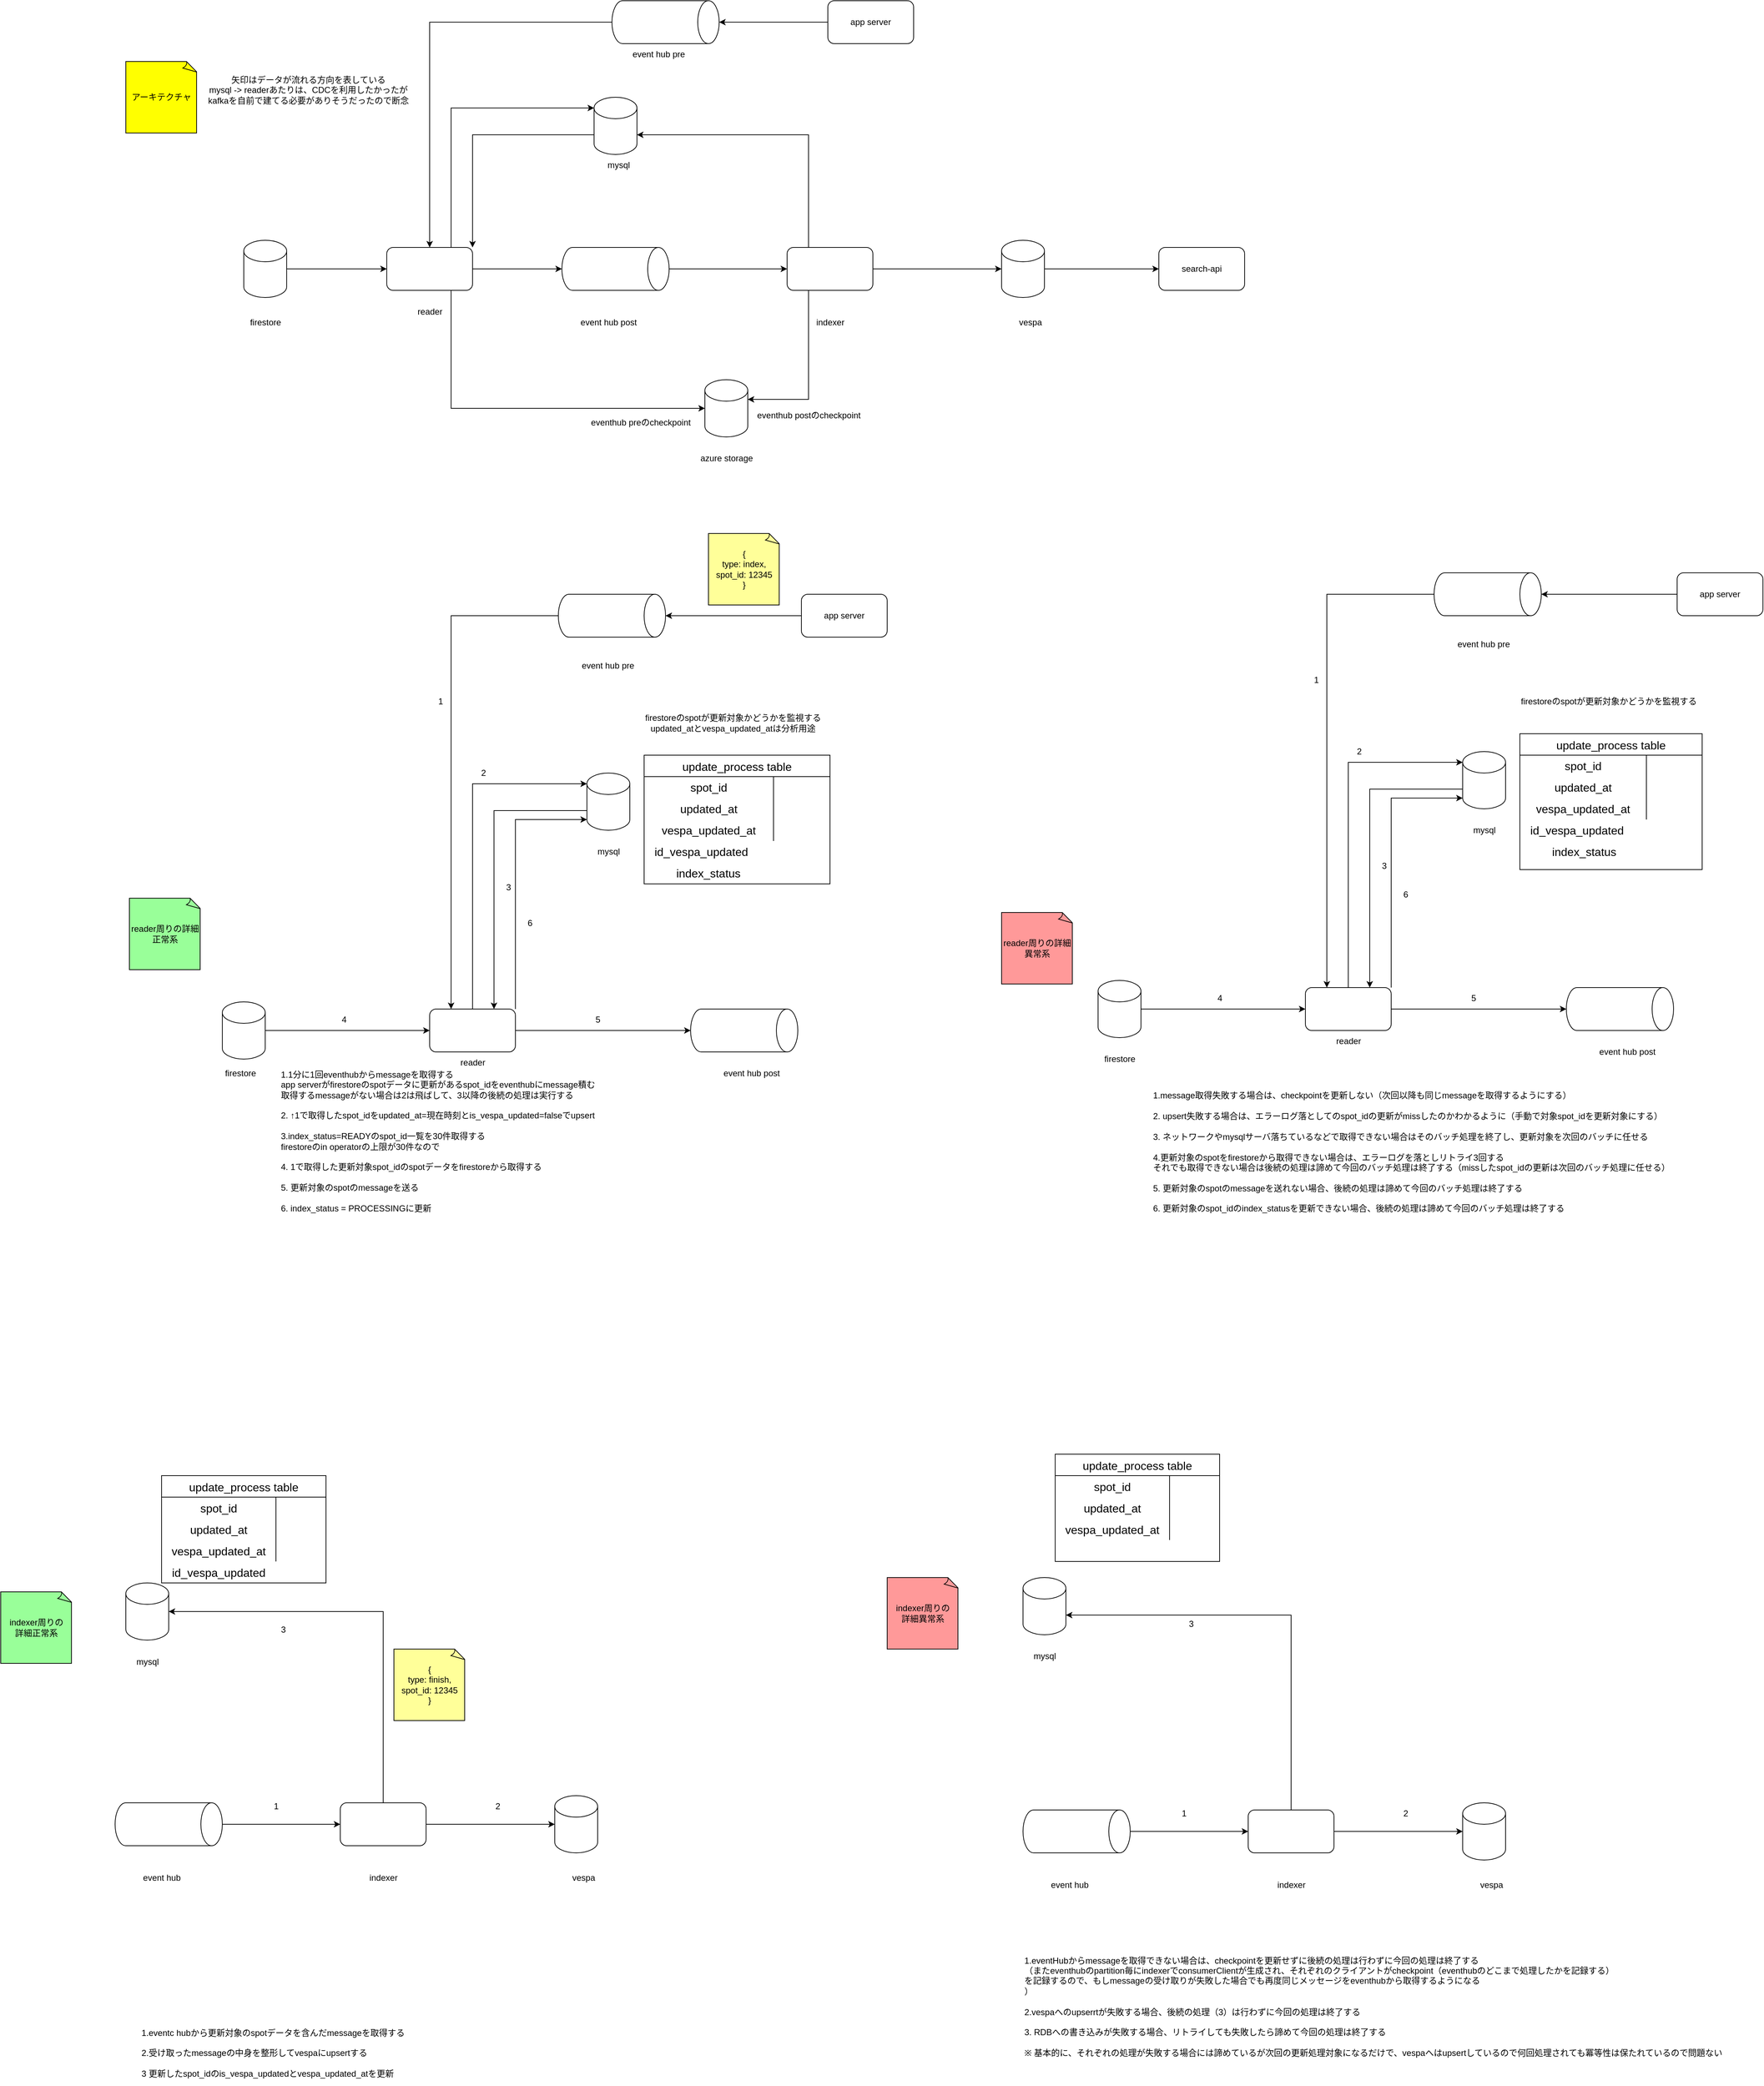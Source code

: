 <mxfile version="23.0.2" type="google">
  <diagram name="ページ1" id="OhlOm0QgTWgxPiTvbgFB">
    <mxGraphModel grid="1" page="1" gridSize="10" guides="1" tooltips="1" connect="1" arrows="1" fold="1" pageScale="1" pageWidth="827" pageHeight="1169" math="0" shadow="0">
      <root>
        <mxCell id="0" />
        <mxCell id="1" parent="0" />
        <mxCell id="Rm_hzrSPbBMLrol1VtFW-12" style="edgeStyle=orthogonalEdgeStyle;rounded=0;orthogonalLoop=1;jettySize=auto;html=1;exitX=1;exitY=0.5;exitDx=0;exitDy=0;entryX=0.5;entryY=1;entryDx=0;entryDy=0;entryPerimeter=0;" edge="1" parent="1" source="Rm_hzrSPbBMLrol1VtFW-1" target="Rm_hzrSPbBMLrol1VtFW-3">
          <mxGeometry relative="1" as="geometry" />
        </mxCell>
        <mxCell id="aGUHPi1lTCiA74rHS3Tm-36" style="edgeStyle=orthogonalEdgeStyle;rounded=0;orthogonalLoop=1;jettySize=auto;html=1;exitX=0.75;exitY=0;exitDx=0;exitDy=0;entryX=0;entryY=0;entryDx=0;entryDy=15;entryPerimeter=0;" edge="1" parent="1" source="Rm_hzrSPbBMLrol1VtFW-1" target="aGUHPi1lTCiA74rHS3Tm-1">
          <mxGeometry relative="1" as="geometry" />
        </mxCell>
        <mxCell id="aGUHPi1lTCiA74rHS3Tm-105" style="edgeStyle=orthogonalEdgeStyle;rounded=0;orthogonalLoop=1;jettySize=auto;html=1;exitX=0.75;exitY=1;exitDx=0;exitDy=0;entryX=0;entryY=0.5;entryDx=0;entryDy=0;entryPerimeter=0;" edge="1" parent="1" source="Rm_hzrSPbBMLrol1VtFW-1" target="aGUHPi1lTCiA74rHS3Tm-101">
          <mxGeometry relative="1" as="geometry" />
        </mxCell>
        <mxCell id="Rm_hzrSPbBMLrol1VtFW-1" value="" style="rounded=1;whiteSpace=wrap;html=1;" vertex="1" parent="1">
          <mxGeometry x="90" y="400" width="120" height="60" as="geometry" />
        </mxCell>
        <mxCell id="Rm_hzrSPbBMLrol1VtFW-14" style="edgeStyle=orthogonalEdgeStyle;rounded=0;orthogonalLoop=1;jettySize=auto;html=1;exitX=1;exitY=0.5;exitDx=0;exitDy=0;exitPerimeter=0;entryX=0;entryY=0.5;entryDx=0;entryDy=0;" edge="1" parent="1" source="Rm_hzrSPbBMLrol1VtFW-2" target="Rm_hzrSPbBMLrol1VtFW-1">
          <mxGeometry relative="1" as="geometry" />
        </mxCell>
        <mxCell id="Rm_hzrSPbBMLrol1VtFW-2" value="" style="shape=cylinder3;whiteSpace=wrap;html=1;boundedLbl=1;backgroundOutline=1;size=15;" vertex="1" parent="1">
          <mxGeometry x="-110" y="390" width="60" height="80" as="geometry" />
        </mxCell>
        <mxCell id="Rm_hzrSPbBMLrol1VtFW-13" style="edgeStyle=orthogonalEdgeStyle;rounded=0;orthogonalLoop=1;jettySize=auto;html=1;exitX=0.5;exitY=0;exitDx=0;exitDy=0;exitPerimeter=0;" edge="1" parent="1" source="Rm_hzrSPbBMLrol1VtFW-3" target="Rm_hzrSPbBMLrol1VtFW-7">
          <mxGeometry relative="1" as="geometry" />
        </mxCell>
        <mxCell id="Rm_hzrSPbBMLrol1VtFW-3" value="" style="shape=cylinder3;whiteSpace=wrap;html=1;boundedLbl=1;backgroundOutline=1;size=15;rotation=90;" vertex="1" parent="1">
          <mxGeometry x="380" y="355" width="60" height="150" as="geometry" />
        </mxCell>
        <mxCell id="Rm_hzrSPbBMLrol1VtFW-4" value="event hub post" style="text;html=1;align=center;verticalAlign=middle;resizable=0;points=[];autosize=1;strokeColor=none;fillColor=none;" vertex="1" parent="1">
          <mxGeometry x="350" y="490" width="100" height="30" as="geometry" />
        </mxCell>
        <mxCell id="Rm_hzrSPbBMLrol1VtFW-5" value="reader" style="text;html=1;align=center;verticalAlign=middle;resizable=0;points=[];autosize=1;strokeColor=none;fillColor=none;" vertex="1" parent="1">
          <mxGeometry x="120" y="475" width="60" height="30" as="geometry" />
        </mxCell>
        <mxCell id="Rm_hzrSPbBMLrol1VtFW-6" value="firestore" style="text;html=1;align=center;verticalAlign=middle;resizable=0;points=[];autosize=1;strokeColor=none;fillColor=none;" vertex="1" parent="1">
          <mxGeometry x="-115" y="490" width="70" height="30" as="geometry" />
        </mxCell>
        <mxCell id="Rm_hzrSPbBMLrol1VtFW-15" style="edgeStyle=orthogonalEdgeStyle;rounded=0;orthogonalLoop=1;jettySize=auto;html=1;exitX=1;exitY=0.5;exitDx=0;exitDy=0;entryX=0;entryY=0.5;entryDx=0;entryDy=0;entryPerimeter=0;" edge="1" parent="1" source="Rm_hzrSPbBMLrol1VtFW-7" target="Rm_hzrSPbBMLrol1VtFW-9">
          <mxGeometry relative="1" as="geometry" />
        </mxCell>
        <mxCell id="aGUHPi1lTCiA74rHS3Tm-35" style="edgeStyle=orthogonalEdgeStyle;rounded=0;orthogonalLoop=1;jettySize=auto;html=1;exitX=0.25;exitY=0;exitDx=0;exitDy=0;entryX=1;entryY=0;entryDx=0;entryDy=52.5;entryPerimeter=0;" edge="1" parent="1" source="Rm_hzrSPbBMLrol1VtFW-7" target="aGUHPi1lTCiA74rHS3Tm-1">
          <mxGeometry relative="1" as="geometry" />
        </mxCell>
        <mxCell id="aGUHPi1lTCiA74rHS3Tm-103" style="edgeStyle=orthogonalEdgeStyle;rounded=0;orthogonalLoop=1;jettySize=auto;html=1;exitX=0.25;exitY=1;exitDx=0;exitDy=0;entryX=1;entryY=0;entryDx=0;entryDy=27.5;entryPerimeter=0;" edge="1" parent="1" source="Rm_hzrSPbBMLrol1VtFW-7" target="aGUHPi1lTCiA74rHS3Tm-101">
          <mxGeometry relative="1" as="geometry" />
        </mxCell>
        <mxCell id="Rm_hzrSPbBMLrol1VtFW-7" value="" style="rounded=1;whiteSpace=wrap;html=1;" vertex="1" parent="1">
          <mxGeometry x="650" y="400" width="120" height="60" as="geometry" />
        </mxCell>
        <mxCell id="Rm_hzrSPbBMLrol1VtFW-8" value="indexer" style="text;html=1;align=center;verticalAlign=middle;resizable=0;points=[];autosize=1;strokeColor=none;fillColor=none;" vertex="1" parent="1">
          <mxGeometry x="680" y="490" width="60" height="30" as="geometry" />
        </mxCell>
        <mxCell id="aGUHPi1lTCiA74rHS3Tm-12" style="edgeStyle=orthogonalEdgeStyle;rounded=0;orthogonalLoop=1;jettySize=auto;html=1;exitX=1;exitY=0.5;exitDx=0;exitDy=0;exitPerimeter=0;entryX=0;entryY=0.5;entryDx=0;entryDy=0;" edge="1" parent="1" source="Rm_hzrSPbBMLrol1VtFW-9" target="Rm_hzrSPbBMLrol1VtFW-113">
          <mxGeometry relative="1" as="geometry" />
        </mxCell>
        <mxCell id="Rm_hzrSPbBMLrol1VtFW-9" value="" style="shape=cylinder3;whiteSpace=wrap;html=1;boundedLbl=1;backgroundOutline=1;size=15;" vertex="1" parent="1">
          <mxGeometry x="950" y="390" width="60" height="80" as="geometry" />
        </mxCell>
        <mxCell id="Rm_hzrSPbBMLrol1VtFW-10" value="vespa" style="text;html=1;align=center;verticalAlign=middle;resizable=0;points=[];autosize=1;strokeColor=none;fillColor=none;" vertex="1" parent="1">
          <mxGeometry x="960" y="490" width="60" height="30" as="geometry" />
        </mxCell>
        <mxCell id="Rm_hzrSPbBMLrol1VtFW-16" value="&lt;font style=&quot;font-size: 10px;&quot;&gt;&lt;br&gt;&lt;/font&gt;" style="text;html=1;align=center;verticalAlign=middle;resizable=0;points=[];autosize=1;strokeColor=none;fillColor=none;" vertex="1" parent="1">
          <mxGeometry x="45" y="1325" width="20" height="30" as="geometry" />
        </mxCell>
        <mxCell id="Rm_hzrSPbBMLrol1VtFW-26" style="edgeStyle=orthogonalEdgeStyle;rounded=0;orthogonalLoop=1;jettySize=auto;html=1;exitX=1;exitY=0.5;exitDx=0;exitDy=0;entryX=0.5;entryY=1;entryDx=0;entryDy=0;entryPerimeter=0;" edge="1" parent="1" source="Rm_hzrSPbBMLrol1VtFW-28" target="Rm_hzrSPbBMLrol1VtFW-31">
          <mxGeometry relative="1" as="geometry" />
        </mxCell>
        <mxCell id="aGUHPi1lTCiA74rHS3Tm-43" style="edgeStyle=orthogonalEdgeStyle;rounded=0;orthogonalLoop=1;jettySize=auto;html=1;exitX=0.5;exitY=0;exitDx=0;exitDy=0;entryX=0;entryY=0;entryDx=0;entryDy=15;entryPerimeter=0;" edge="1" parent="1" source="Rm_hzrSPbBMLrol1VtFW-28" target="Rm_hzrSPbBMLrol1VtFW-159">
          <mxGeometry relative="1" as="geometry" />
        </mxCell>
        <mxCell id="Rm_hzrSPbBMLrol1VtFW-28" value="" style="rounded=1;whiteSpace=wrap;html=1;" vertex="1" parent="1">
          <mxGeometry x="150" y="1465" width="120" height="60" as="geometry" />
        </mxCell>
        <mxCell id="Rm_hzrSPbBMLrol1VtFW-29" style="edgeStyle=orthogonalEdgeStyle;rounded=0;orthogonalLoop=1;jettySize=auto;html=1;exitX=1;exitY=0.5;exitDx=0;exitDy=0;exitPerimeter=0;entryX=0;entryY=0.5;entryDx=0;entryDy=0;" edge="1" parent="1" source="Rm_hzrSPbBMLrol1VtFW-30" target="Rm_hzrSPbBMLrol1VtFW-28">
          <mxGeometry relative="1" as="geometry" />
        </mxCell>
        <mxCell id="Rm_hzrSPbBMLrol1VtFW-30" value="" style="shape=cylinder3;whiteSpace=wrap;html=1;boundedLbl=1;backgroundOutline=1;size=15;" vertex="1" parent="1">
          <mxGeometry x="-140" y="1455" width="60" height="80" as="geometry" />
        </mxCell>
        <mxCell id="Rm_hzrSPbBMLrol1VtFW-31" value="" style="shape=cylinder3;whiteSpace=wrap;html=1;boundedLbl=1;backgroundOutline=1;size=15;rotation=90;" vertex="1" parent="1">
          <mxGeometry x="560" y="1420" width="60" height="150" as="geometry" />
        </mxCell>
        <mxCell id="Rm_hzrSPbBMLrol1VtFW-32" value="event hub post" style="text;html=1;align=center;verticalAlign=middle;resizable=0;points=[];autosize=1;strokeColor=none;fillColor=none;" vertex="1" parent="1">
          <mxGeometry x="550" y="1540" width="100" height="30" as="geometry" />
        </mxCell>
        <mxCell id="Rm_hzrSPbBMLrol1VtFW-33" value="reader" style="text;html=1;align=center;verticalAlign=middle;resizable=0;points=[];autosize=1;strokeColor=none;fillColor=none;" vertex="1" parent="1">
          <mxGeometry x="180" y="1525" width="60" height="30" as="geometry" />
        </mxCell>
        <mxCell id="Rm_hzrSPbBMLrol1VtFW-34" value="firestore" style="text;html=1;align=center;verticalAlign=middle;resizable=0;points=[];autosize=1;strokeColor=none;fillColor=none;" vertex="1" parent="1">
          <mxGeometry x="-150" y="1540" width="70" height="30" as="geometry" />
        </mxCell>
        <mxCell id="Rm_hzrSPbBMLrol1VtFW-42" value="reader周りの詳細正常系" style="whiteSpace=wrap;html=1;shape=mxgraph.basic.document;fillColor=#99FF99;" vertex="1" parent="1">
          <mxGeometry x="-270" y="1310" width="100" height="100" as="geometry" />
        </mxCell>
        <mxCell id="Rm_hzrSPbBMLrol1VtFW-48" value="5" style="text;html=1;align=center;verticalAlign=middle;resizable=0;points=[];autosize=1;strokeColor=none;fillColor=none;" vertex="1" parent="1">
          <mxGeometry x="370" y="1465" width="30" height="30" as="geometry" />
        </mxCell>
        <mxCell id="Rm_hzrSPbBMLrol1VtFW-51" value="1.1分に1回eventhubからmessageを取得する&lt;br&gt;app serverがfirestoreのspotデータに更新があるspot_idをeventhubにmessage積む&lt;br&gt;取得するmessageがない場合は2は飛ばして、3以降の後続の処理は実行する&lt;br&gt;&lt;br&gt;2. ↑1で取得したspot_idをupdated_at=現在時刻とis_vespa_updated=falseでupsert&lt;br&gt;&lt;br&gt;3.index_status=READYのspot_id一覧を30件取得する&lt;br&gt;firestoreのin operatorの上限が30件なので&lt;br&gt;&lt;br&gt;4. 1で取得した更新対象spot_idのspotデータをfirestoreから取得する&lt;br&gt;&lt;br&gt;5. 更新対象のspotのmessageを送る&lt;br&gt;&lt;br&gt;6. index_status = PROCESSINGに更新" style="text;html=1;align=left;verticalAlign=middle;resizable=0;points=[];autosize=1;strokeColor=none;fillColor=none;" vertex="1" parent="1">
          <mxGeometry x="-60" y="1540" width="470" height="220" as="geometry" />
        </mxCell>
        <mxCell id="Rm_hzrSPbBMLrol1VtFW-52" value="4" style="text;html=1;align=center;verticalAlign=middle;resizable=0;points=[];autosize=1;strokeColor=none;fillColor=none;" vertex="1" parent="1">
          <mxGeometry x="15" y="1465" width="30" height="30" as="geometry" />
        </mxCell>
        <mxCell id="Rm_hzrSPbBMLrol1VtFW-64" value="firestore" style="text;html=1;align=center;verticalAlign=middle;resizable=0;points=[];autosize=1;strokeColor=none;fillColor=none;" vertex="1" parent="1">
          <mxGeometry x="1080" y="1520" width="70" height="30" as="geometry" />
        </mxCell>
        <mxCell id="Rm_hzrSPbBMLrol1VtFW-65" value="reader周りの詳細異常系" style="whiteSpace=wrap;html=1;shape=mxgraph.basic.document;fillColor=#FF9999;" vertex="1" parent="1">
          <mxGeometry x="950" y="1330" width="100" height="100" as="geometry" />
        </mxCell>
        <mxCell id="Rm_hzrSPbBMLrol1VtFW-70" value="1.message取得失敗する場合は、checkpointを更新しない（次回以降も同じmessageを取得するようにする）&lt;br&gt;&lt;br&gt;2. upsert失敗する場合は、エラーログ落としてのspot_idの更新がmissしたのかわかるように（手動で対象spot_idを更新対象にする）&lt;br&gt;&lt;br&gt;3.&amp;nbsp;ネットワークやmysqlサーバ落ちているなどで取得できない場合はそのバッチ処理を終了し、更新対象を次回のバッチに任せる&lt;br&gt;&lt;br&gt;4.更新対象のspotをfirestoreから取得できない場合は、エラーログを落としリトライ3回する&lt;br&gt;それでも取得できない場合は後続の処理は諦めて今回のバッチ処理は終了する（missしたspot_idの更新は次回のバッチ処理に任せる）&lt;br&gt;&lt;br&gt;5. 更新対象のspotのmessageを送れない場合、後続の処理は諦めて今回のバッチ処理は終了する&lt;br&gt;&lt;br&gt;6. 更新対象のspot_idのindex_statusを更新できない場合、後続の処理は諦めて今回のバッチ処理は終了する" style="text;html=1;align=left;verticalAlign=middle;resizable=0;points=[];autosize=1;strokeColor=none;fillColor=none;" vertex="1" parent="1">
          <mxGeometry x="1160" y="1570" width="750" height="190" as="geometry" />
        </mxCell>
        <mxCell id="Rm_hzrSPbBMLrol1VtFW-74" style="edgeStyle=orthogonalEdgeStyle;rounded=0;orthogonalLoop=1;jettySize=auto;html=1;exitX=0.5;exitY=0;exitDx=0;exitDy=0;exitPerimeter=0;" edge="1" parent="1" source="Rm_hzrSPbBMLrol1VtFW-75" target="Rm_hzrSPbBMLrol1VtFW-78">
          <mxGeometry relative="1" as="geometry" />
        </mxCell>
        <mxCell id="Rm_hzrSPbBMLrol1VtFW-75" value="" style="shape=cylinder3;whiteSpace=wrap;html=1;boundedLbl=1;backgroundOutline=1;size=15;rotation=90;" vertex="1" parent="1">
          <mxGeometry x="-245" y="2530" width="60" height="150" as="geometry" />
        </mxCell>
        <mxCell id="Rm_hzrSPbBMLrol1VtFW-76" value="event hub" style="text;html=1;align=center;verticalAlign=middle;resizable=0;points=[];autosize=1;strokeColor=none;fillColor=none;" vertex="1" parent="1">
          <mxGeometry x="-265" y="2665" width="80" height="30" as="geometry" />
        </mxCell>
        <mxCell id="Rm_hzrSPbBMLrol1VtFW-77" style="edgeStyle=orthogonalEdgeStyle;rounded=0;orthogonalLoop=1;jettySize=auto;html=1;exitX=1;exitY=0.5;exitDx=0;exitDy=0;entryX=0;entryY=0.5;entryDx=0;entryDy=0;entryPerimeter=0;" edge="1" parent="1" source="Rm_hzrSPbBMLrol1VtFW-78" target="Rm_hzrSPbBMLrol1VtFW-80">
          <mxGeometry relative="1" as="geometry" />
        </mxCell>
        <mxCell id="aGUHPi1lTCiA74rHS3Tm-20" style="edgeStyle=orthogonalEdgeStyle;rounded=0;orthogonalLoop=1;jettySize=auto;html=1;exitX=0.5;exitY=0;exitDx=0;exitDy=0;entryX=1;entryY=0.5;entryDx=0;entryDy=0;entryPerimeter=0;" edge="1" parent="1" source="Rm_hzrSPbBMLrol1VtFW-78" target="j_fgYf8nqUNR2kOleX1y-1">
          <mxGeometry relative="1" as="geometry">
            <mxPoint x="-165" y="2295" as="targetPoint" />
          </mxGeometry>
        </mxCell>
        <mxCell id="Rm_hzrSPbBMLrol1VtFW-78" value="" style="rounded=1;whiteSpace=wrap;html=1;" vertex="1" parent="1">
          <mxGeometry x="25" y="2575" width="120" height="60" as="geometry" />
        </mxCell>
        <mxCell id="Rm_hzrSPbBMLrol1VtFW-79" value="indexer" style="text;html=1;align=center;verticalAlign=middle;resizable=0;points=[];autosize=1;strokeColor=none;fillColor=none;" vertex="1" parent="1">
          <mxGeometry x="55" y="2665" width="60" height="30" as="geometry" />
        </mxCell>
        <mxCell id="Rm_hzrSPbBMLrol1VtFW-80" value="" style="shape=cylinder3;whiteSpace=wrap;html=1;boundedLbl=1;backgroundOutline=1;size=15;" vertex="1" parent="1">
          <mxGeometry x="325" y="2565" width="60" height="80" as="geometry" />
        </mxCell>
        <mxCell id="Rm_hzrSPbBMLrol1VtFW-81" value="vespa" style="text;html=1;align=center;verticalAlign=middle;resizable=0;points=[];autosize=1;strokeColor=none;fillColor=none;" vertex="1" parent="1">
          <mxGeometry x="335" y="2665" width="60" height="30" as="geometry" />
        </mxCell>
        <mxCell id="Rm_hzrSPbBMLrol1VtFW-82" value="indexer周りの&lt;br&gt;詳細正常系" style="whiteSpace=wrap;html=1;shape=mxgraph.basic.document;fillColor=#99FF99;" vertex="1" parent="1">
          <mxGeometry x="-450" y="2280" width="100" height="100" as="geometry" />
        </mxCell>
        <mxCell id="Rm_hzrSPbBMLrol1VtFW-83" value="1" style="text;html=1;align=center;verticalAlign=middle;resizable=0;points=[];autosize=1;strokeColor=none;fillColor=none;" vertex="1" parent="1">
          <mxGeometry x="-80" y="2565" width="30" height="30" as="geometry" />
        </mxCell>
        <mxCell id="Rm_hzrSPbBMLrol1VtFW-84" value="1.eventc hubから更新対象のspotデータを含んだmessageを取得する&lt;br&gt;&lt;br&gt;2.受け取ったmessageの中身を整形してvespaにupsertする&lt;br&gt;&lt;br&gt;3 更新したspot_idのis_vespa_updatedとvespa_updated_atを更新&lt;br&gt;" style="text;html=1;align=left;verticalAlign=middle;resizable=0;points=[];autosize=1;strokeColor=none;fillColor=none;" vertex="1" parent="1">
          <mxGeometry x="-255" y="2880" width="390" height="90" as="geometry" />
        </mxCell>
        <mxCell id="Rm_hzrSPbBMLrol1VtFW-85" value="2" style="text;html=1;align=center;verticalAlign=middle;resizable=0;points=[];autosize=1;strokeColor=none;fillColor=none;" vertex="1" parent="1">
          <mxGeometry x="230" y="2565" width="30" height="30" as="geometry" />
        </mxCell>
        <mxCell id="Rm_hzrSPbBMLrol1VtFW-94" value="indexer周りの&lt;br&gt;詳細異常系" style="whiteSpace=wrap;html=1;shape=mxgraph.basic.document;fillColor=#FF9999;" vertex="1" parent="1">
          <mxGeometry x="790" y="2260" width="100" height="100" as="geometry" />
        </mxCell>
        <mxCell id="Rm_hzrSPbBMLrol1VtFW-96" value="1.eventHubからmessageを取得できない場合は、checkpointを更新せずに後続の処理は行わずに今回の処理は終了する&lt;br&gt;（またeventhubのpartition毎にindexerでconsumerClientが生成され、それぞれのクライアントがcheckpoint（eventhubのどこまで処理したかを記録する）&lt;br style=&quot;border-color: var(--border-color);&quot;&gt;を記録するので、もしmessageの受け取りが失敗した場合でも再度同じメッセージをeventhubから取得するようになる&lt;br&gt;）&lt;br&gt;&lt;br&gt;2.vespaへのupserrtが失敗する場合、後続の処理（3）は行わずに今回の処理は終了する&lt;br&gt;&lt;br&gt;3. RDBへの書き込みが失敗する場合、リトライしても失敗したら諦めて今回の処理は終了する&lt;br&gt;&lt;br&gt;※ 基本的に、それぞれの処理が失敗する場合には諦めているが次回の更新処理対象になるだけで、vespaへはupsertしているので何回処理されても冪等性は保たれているので問題ない" style="text;html=1;align=left;verticalAlign=middle;resizable=0;points=[];autosize=1;strokeColor=none;fillColor=none;" vertex="1" parent="1">
          <mxGeometry x="980" y="2780" width="1000" height="160" as="geometry" />
        </mxCell>
        <mxCell id="Rm_hzrSPbBMLrol1VtFW-112" value="アーキテクチャ" style="whiteSpace=wrap;html=1;shape=mxgraph.basic.document;fillColor=#FFFF00;" vertex="1" parent="1">
          <mxGeometry x="-275" y="140" width="100" height="100" as="geometry" />
        </mxCell>
        <mxCell id="Rm_hzrSPbBMLrol1VtFW-113" value="search-api" style="rounded=1;whiteSpace=wrap;html=1;" vertex="1" parent="1">
          <mxGeometry x="1170" y="400" width="120" height="60" as="geometry" />
        </mxCell>
        <mxCell id="aGUHPi1lTCiA74rHS3Tm-29" style="edgeStyle=orthogonalEdgeStyle;rounded=0;orthogonalLoop=1;jettySize=auto;html=1;exitX=0;exitY=0.5;exitDx=0;exitDy=0;entryX=0.5;entryY=0;entryDx=0;entryDy=0;entryPerimeter=0;" edge="1" parent="1" source="Rm_hzrSPbBMLrol1VtFW-114" target="aGUHPi1lTCiA74rHS3Tm-28">
          <mxGeometry relative="1" as="geometry" />
        </mxCell>
        <mxCell id="Rm_hzrSPbBMLrol1VtFW-114" value="app server" style="rounded=1;whiteSpace=wrap;html=1;" vertex="1" parent="1">
          <mxGeometry x="707" y="55" width="120" height="60" as="geometry" />
        </mxCell>
        <mxCell id="Rm_hzrSPbBMLrol1VtFW-121" value="firestoreのspotが更新対象かどうかを監視する&lt;br&gt;updated_atとvespa_updated_atは分析用途" style="text;html=1;align=center;verticalAlign=middle;resizable=0;points=[];autosize=1;strokeColor=none;fillColor=none;" vertex="1" parent="1">
          <mxGeometry x="439" y="1045" width="270" height="40" as="geometry" />
        </mxCell>
        <mxCell id="aGUHPi1lTCiA74rHS3Tm-14" style="edgeStyle=orthogonalEdgeStyle;rounded=0;orthogonalLoop=1;jettySize=auto;html=1;exitX=0;exitY=0;exitDx=0;exitDy=52.5;exitPerimeter=0;entryX=0.75;entryY=0;entryDx=0;entryDy=0;" edge="1" parent="1" source="Rm_hzrSPbBMLrol1VtFW-159" target="Rm_hzrSPbBMLrol1VtFW-28">
          <mxGeometry relative="1" as="geometry" />
        </mxCell>
        <mxCell id="Rm_hzrSPbBMLrol1VtFW-159" value="" style="shape=cylinder3;whiteSpace=wrap;html=1;boundedLbl=1;backgroundOutline=1;size=15;" vertex="1" parent="1">
          <mxGeometry x="370" y="1135" width="60" height="80" as="geometry" />
        </mxCell>
        <mxCell id="Rm_hzrSPbBMLrol1VtFW-160" value="update_process table" style="shape=table;startSize=30;container=1;collapsible=0;childLayout=tableLayout;fixedRows=1;rowLines=0;fontStyle=0;strokeColor=default;fontSize=16;" vertex="1" parent="1">
          <mxGeometry x="450" y="1110" width="260" height="180" as="geometry" />
        </mxCell>
        <mxCell id="Rm_hzrSPbBMLrol1VtFW-161" value="" style="shape=tableRow;horizontal=0;startSize=0;swimlaneHead=0;swimlaneBody=0;top=0;left=0;bottom=0;right=0;collapsible=0;dropTarget=0;fillColor=none;points=[[0,0.5],[1,0.5]];portConstraint=eastwest;strokeColor=inherit;fontSize=16;" vertex="1" parent="Rm_hzrSPbBMLrol1VtFW-160">
          <mxGeometry y="30" width="260" height="30" as="geometry" />
        </mxCell>
        <mxCell id="Rm_hzrSPbBMLrol1VtFW-162" value="spot_id" style="shape=partialRectangle;html=1;whiteSpace=wrap;connectable=0;fillColor=none;top=0;left=0;bottom=0;right=0;overflow=hidden;pointerEvents=1;strokeColor=inherit;fontSize=16;" vertex="1" parent="Rm_hzrSPbBMLrol1VtFW-161">
          <mxGeometry width="181" height="30" as="geometry">
            <mxRectangle width="181" height="30" as="alternateBounds" />
          </mxGeometry>
        </mxCell>
        <mxCell id="Rm_hzrSPbBMLrol1VtFW-163" value="" style="shape=partialRectangle;html=1;whiteSpace=wrap;connectable=0;fillColor=none;top=0;left=0;bottom=0;right=0;align=left;spacingLeft=6;overflow=hidden;strokeColor=inherit;fontSize=16;" vertex="1" parent="Rm_hzrSPbBMLrol1VtFW-161">
          <mxGeometry x="181" width="79" height="30" as="geometry">
            <mxRectangle width="79" height="30" as="alternateBounds" />
          </mxGeometry>
        </mxCell>
        <mxCell id="Rm_hzrSPbBMLrol1VtFW-164" value="" style="shape=tableRow;horizontal=0;startSize=0;swimlaneHead=0;swimlaneBody=0;top=0;left=0;bottom=0;right=0;collapsible=0;dropTarget=0;fillColor=none;points=[[0,0.5],[1,0.5]];portConstraint=eastwest;strokeColor=inherit;fontSize=16;" vertex="1" parent="Rm_hzrSPbBMLrol1VtFW-160">
          <mxGeometry y="60" width="260" height="30" as="geometry" />
        </mxCell>
        <mxCell id="Rm_hzrSPbBMLrol1VtFW-165" value="updated_at" style="shape=partialRectangle;html=1;whiteSpace=wrap;connectable=0;fillColor=none;top=0;left=0;bottom=0;right=0;overflow=hidden;strokeColor=inherit;fontSize=16;" vertex="1" parent="Rm_hzrSPbBMLrol1VtFW-164">
          <mxGeometry width="181" height="30" as="geometry">
            <mxRectangle width="181" height="30" as="alternateBounds" />
          </mxGeometry>
        </mxCell>
        <mxCell id="Rm_hzrSPbBMLrol1VtFW-166" value="" style="shape=partialRectangle;html=1;whiteSpace=wrap;connectable=0;fillColor=none;top=0;left=0;bottom=0;right=0;align=left;spacingLeft=6;overflow=hidden;strokeColor=inherit;fontSize=16;" vertex="1" parent="Rm_hzrSPbBMLrol1VtFW-164">
          <mxGeometry x="181" width="79" height="30" as="geometry">
            <mxRectangle width="79" height="30" as="alternateBounds" />
          </mxGeometry>
        </mxCell>
        <mxCell id="Rm_hzrSPbBMLrol1VtFW-167" value="" style="shape=tableRow;horizontal=0;startSize=0;swimlaneHead=0;swimlaneBody=0;top=0;left=0;bottom=0;right=0;collapsible=0;dropTarget=0;fillColor=none;points=[[0,0.5],[1,0.5]];portConstraint=eastwest;strokeColor=inherit;fontSize=16;" vertex="1" parent="Rm_hzrSPbBMLrol1VtFW-160">
          <mxGeometry y="90" width="260" height="30" as="geometry" />
        </mxCell>
        <mxCell id="Rm_hzrSPbBMLrol1VtFW-168" value="vespa_updated_at" style="shape=partialRectangle;html=1;whiteSpace=wrap;connectable=0;fillColor=none;top=0;left=0;bottom=0;right=0;overflow=hidden;strokeColor=inherit;fontSize=16;" vertex="1" parent="Rm_hzrSPbBMLrol1VtFW-167">
          <mxGeometry width="181" height="30" as="geometry">
            <mxRectangle width="181" height="30" as="alternateBounds" />
          </mxGeometry>
        </mxCell>
        <mxCell id="Rm_hzrSPbBMLrol1VtFW-169" value="" style="shape=partialRectangle;html=1;whiteSpace=wrap;connectable=0;fillColor=none;top=0;left=0;bottom=0;right=0;align=left;spacingLeft=6;overflow=hidden;strokeColor=inherit;fontSize=16;" vertex="1" parent="Rm_hzrSPbBMLrol1VtFW-167">
          <mxGeometry x="181" width="79" height="30" as="geometry">
            <mxRectangle width="79" height="30" as="alternateBounds" />
          </mxGeometry>
        </mxCell>
        <mxCell id="Rm_hzrSPbBMLrol1VtFW-170" value="mysql" style="text;html=1;align=center;verticalAlign=middle;resizable=0;points=[];autosize=1;strokeColor=none;fillColor=none;" vertex="1" parent="1">
          <mxGeometry x="375" y="1230" width="50" height="30" as="geometry" />
        </mxCell>
        <mxCell id="aGUHPi1lTCiA74rHS3Tm-37" style="edgeStyle=orthogonalEdgeStyle;rounded=0;orthogonalLoop=1;jettySize=auto;html=1;exitX=0;exitY=0;exitDx=0;exitDy=52.5;exitPerimeter=0;entryX=1;entryY=0;entryDx=0;entryDy=0;" edge="1" parent="1" source="aGUHPi1lTCiA74rHS3Tm-1" target="Rm_hzrSPbBMLrol1VtFW-1">
          <mxGeometry relative="1" as="geometry" />
        </mxCell>
        <mxCell id="aGUHPi1lTCiA74rHS3Tm-1" value="" style="shape=cylinder3;whiteSpace=wrap;html=1;boundedLbl=1;backgroundOutline=1;size=15;" vertex="1" parent="1">
          <mxGeometry x="380" y="190" width="60" height="80" as="geometry" />
        </mxCell>
        <mxCell id="aGUHPi1lTCiA74rHS3Tm-4" value="mysql" style="text;html=1;align=center;verticalAlign=middle;resizable=0;points=[];autosize=1;strokeColor=none;fillColor=none;" vertex="1" parent="1">
          <mxGeometry x="389" y="270" width="50" height="30" as="geometry" />
        </mxCell>
        <mxCell id="aGUHPi1lTCiA74rHS3Tm-13" value="矢印はデータが流れる方向を表している&lt;br&gt;mysql -&amp;gt; readerあたりは、CDCを利用したかったが&lt;br&gt;kafkaを自前で建てる必要がありそうだったので断念" style="text;html=1;align=center;verticalAlign=middle;resizable=0;points=[];autosize=1;strokeColor=none;fillColor=none;" vertex="1" parent="1">
          <mxGeometry x="-170" y="150" width="300" height="60" as="geometry" />
        </mxCell>
        <mxCell id="aGUHPi1lTCiA74rHS3Tm-15" value="2" style="text;html=1;align=center;verticalAlign=middle;resizable=0;points=[];autosize=1;strokeColor=none;fillColor=none;" vertex="1" parent="1">
          <mxGeometry x="210" y="1120" width="30" height="30" as="geometry" />
        </mxCell>
        <mxCell id="aGUHPi1lTCiA74rHS3Tm-21" value="3" style="text;html=1;align=center;verticalAlign=middle;resizable=0;points=[];autosize=1;strokeColor=none;fillColor=none;" vertex="1" parent="1">
          <mxGeometry x="-70" y="2317.5" width="30" height="30" as="geometry" />
        </mxCell>
        <mxCell id="aGUHPi1lTCiA74rHS3Tm-31" style="edgeStyle=orthogonalEdgeStyle;rounded=0;orthogonalLoop=1;jettySize=auto;html=1;exitX=0.5;exitY=1;exitDx=0;exitDy=0;exitPerimeter=0;entryX=0.5;entryY=0;entryDx=0;entryDy=0;" edge="1" parent="1" source="aGUHPi1lTCiA74rHS3Tm-28" target="Rm_hzrSPbBMLrol1VtFW-1">
          <mxGeometry relative="1" as="geometry" />
        </mxCell>
        <mxCell id="aGUHPi1lTCiA74rHS3Tm-28" value="" style="shape=cylinder3;whiteSpace=wrap;html=1;boundedLbl=1;backgroundOutline=1;size=15;rotation=90;" vertex="1" parent="1">
          <mxGeometry x="450" y="10" width="60" height="150" as="geometry" />
        </mxCell>
        <mxCell id="aGUHPi1lTCiA74rHS3Tm-30" value="event hub pre" style="text;html=1;align=center;verticalAlign=middle;resizable=0;points=[];autosize=1;strokeColor=none;fillColor=none;" vertex="1" parent="1">
          <mxGeometry x="420" y="115" width="100" height="30" as="geometry" />
        </mxCell>
        <mxCell id="aGUHPi1lTCiA74rHS3Tm-41" style="edgeStyle=orthogonalEdgeStyle;rounded=0;orthogonalLoop=1;jettySize=auto;html=1;exitX=0.5;exitY=1;exitDx=0;exitDy=0;exitPerimeter=0;entryX=0.25;entryY=0;entryDx=0;entryDy=0;" edge="1" parent="1" source="aGUHPi1lTCiA74rHS3Tm-38" target="Rm_hzrSPbBMLrol1VtFW-28">
          <mxGeometry relative="1" as="geometry" />
        </mxCell>
        <mxCell id="aGUHPi1lTCiA74rHS3Tm-38" value="" style="shape=cylinder3;whiteSpace=wrap;html=1;boundedLbl=1;backgroundOutline=1;size=15;rotation=90;" vertex="1" parent="1">
          <mxGeometry x="375" y="840" width="60" height="150" as="geometry" />
        </mxCell>
        <mxCell id="aGUHPi1lTCiA74rHS3Tm-39" value="event hub pre" style="text;html=1;align=center;verticalAlign=middle;resizable=0;points=[];autosize=1;strokeColor=none;fillColor=none;" vertex="1" parent="1">
          <mxGeometry x="349" y="970" width="100" height="30" as="geometry" />
        </mxCell>
        <mxCell id="aGUHPi1lTCiA74rHS3Tm-46" style="edgeStyle=orthogonalEdgeStyle;rounded=0;orthogonalLoop=1;jettySize=auto;html=1;exitX=0;exitY=0.5;exitDx=0;exitDy=0;entryX=0.5;entryY=0;entryDx=0;entryDy=0;entryPerimeter=0;" edge="1" parent="1" source="aGUHPi1lTCiA74rHS3Tm-40" target="aGUHPi1lTCiA74rHS3Tm-38">
          <mxGeometry relative="1" as="geometry" />
        </mxCell>
        <mxCell id="aGUHPi1lTCiA74rHS3Tm-40" value="app server" style="rounded=1;whiteSpace=wrap;html=1;" vertex="1" parent="1">
          <mxGeometry x="670" y="885" width="120" height="60" as="geometry" />
        </mxCell>
        <mxCell id="aGUHPi1lTCiA74rHS3Tm-45" value="1" style="text;html=1;align=center;verticalAlign=middle;resizable=0;points=[];autosize=1;strokeColor=none;fillColor=none;" vertex="1" parent="1">
          <mxGeometry x="150" y="1020" width="30" height="30" as="geometry" />
        </mxCell>
        <mxCell id="aGUHPi1lTCiA74rHS3Tm-47" value="3" style="text;html=1;align=center;verticalAlign=middle;resizable=0;points=[];autosize=1;strokeColor=none;fillColor=none;" vertex="1" parent="1">
          <mxGeometry x="245" y="1280" width="30" height="30" as="geometry" />
        </mxCell>
        <mxCell id="aGUHPi1lTCiA74rHS3Tm-48" value="id_vespa_updated" style="shape=partialRectangle;html=1;whiteSpace=wrap;connectable=0;fillColor=none;top=0;left=0;bottom=0;right=0;overflow=hidden;strokeColor=inherit;fontSize=16;" vertex="1" parent="1">
          <mxGeometry x="450" y="1230" width="160" height="30" as="geometry">
            <mxRectangle width="160" height="30" as="alternateBounds" />
          </mxGeometry>
        </mxCell>
        <mxCell id="aGUHPi1lTCiA74rHS3Tm-49" value="&lt;font style=&quot;font-size: 10px;&quot;&gt;&lt;br&gt;&lt;/font&gt;" style="text;html=1;align=center;verticalAlign=middle;resizable=0;points=[];autosize=1;strokeColor=none;fillColor=none;" vertex="1" parent="1">
          <mxGeometry x="1270" y="1295" width="20" height="30" as="geometry" />
        </mxCell>
        <mxCell id="aGUHPi1lTCiA74rHS3Tm-50" style="edgeStyle=orthogonalEdgeStyle;rounded=0;orthogonalLoop=1;jettySize=auto;html=1;exitX=1;exitY=0.5;exitDx=0;exitDy=0;entryX=0.5;entryY=1;entryDx=0;entryDy=0;entryPerimeter=0;" edge="1" parent="1" source="aGUHPi1lTCiA74rHS3Tm-52" target="aGUHPi1lTCiA74rHS3Tm-55">
          <mxGeometry relative="1" as="geometry" />
        </mxCell>
        <mxCell id="aGUHPi1lTCiA74rHS3Tm-51" style="edgeStyle=orthogonalEdgeStyle;rounded=0;orthogonalLoop=1;jettySize=auto;html=1;exitX=0.5;exitY=0;exitDx=0;exitDy=0;entryX=0;entryY=0;entryDx=0;entryDy=15;entryPerimeter=0;" edge="1" parent="1" source="aGUHPi1lTCiA74rHS3Tm-52" target="aGUHPi1lTCiA74rHS3Tm-61">
          <mxGeometry relative="1" as="geometry" />
        </mxCell>
        <mxCell id="aGUHPi1lTCiA74rHS3Tm-52" value="" style="rounded=1;whiteSpace=wrap;html=1;" vertex="1" parent="1">
          <mxGeometry x="1375" y="1435" width="120" height="60" as="geometry" />
        </mxCell>
        <mxCell id="aGUHPi1lTCiA74rHS3Tm-53" style="edgeStyle=orthogonalEdgeStyle;rounded=0;orthogonalLoop=1;jettySize=auto;html=1;exitX=1;exitY=0.5;exitDx=0;exitDy=0;exitPerimeter=0;entryX=0;entryY=0.5;entryDx=0;entryDy=0;" edge="1" parent="1" source="aGUHPi1lTCiA74rHS3Tm-54" target="aGUHPi1lTCiA74rHS3Tm-52">
          <mxGeometry relative="1" as="geometry" />
        </mxCell>
        <mxCell id="aGUHPi1lTCiA74rHS3Tm-54" value="" style="shape=cylinder3;whiteSpace=wrap;html=1;boundedLbl=1;backgroundOutline=1;size=15;" vertex="1" parent="1">
          <mxGeometry x="1085" y="1425" width="60" height="80" as="geometry" />
        </mxCell>
        <mxCell id="aGUHPi1lTCiA74rHS3Tm-55" value="" style="shape=cylinder3;whiteSpace=wrap;html=1;boundedLbl=1;backgroundOutline=1;size=15;rotation=90;" vertex="1" parent="1">
          <mxGeometry x="1785" y="1390" width="60" height="150" as="geometry" />
        </mxCell>
        <mxCell id="aGUHPi1lTCiA74rHS3Tm-56" value="reader" style="text;html=1;align=center;verticalAlign=middle;resizable=0;points=[];autosize=1;strokeColor=none;fillColor=none;" vertex="1" parent="1">
          <mxGeometry x="1405" y="1495" width="60" height="30" as="geometry" />
        </mxCell>
        <mxCell id="aGUHPi1lTCiA74rHS3Tm-57" value="5" style="text;html=1;align=center;verticalAlign=middle;resizable=0;points=[];autosize=1;strokeColor=none;fillColor=none;" vertex="1" parent="1">
          <mxGeometry x="1595" y="1435" width="30" height="30" as="geometry" />
        </mxCell>
        <mxCell id="aGUHPi1lTCiA74rHS3Tm-58" value="4" style="text;html=1;align=center;verticalAlign=middle;resizable=0;points=[];autosize=1;strokeColor=none;fillColor=none;" vertex="1" parent="1">
          <mxGeometry x="1240" y="1435" width="30" height="30" as="geometry" />
        </mxCell>
        <mxCell id="aGUHPi1lTCiA74rHS3Tm-59" value="firestoreのspotが更新対象かどうかを監視する" style="text;html=1;align=center;verticalAlign=middle;resizable=0;points=[];autosize=1;strokeColor=none;fillColor=none;" vertex="1" parent="1">
          <mxGeometry x="1664" y="1020" width="270" height="30" as="geometry" />
        </mxCell>
        <mxCell id="aGUHPi1lTCiA74rHS3Tm-60" style="edgeStyle=orthogonalEdgeStyle;rounded=0;orthogonalLoop=1;jettySize=auto;html=1;exitX=0;exitY=0;exitDx=0;exitDy=52.5;exitPerimeter=0;entryX=0.75;entryY=0;entryDx=0;entryDy=0;" edge="1" parent="1" source="aGUHPi1lTCiA74rHS3Tm-61" target="aGUHPi1lTCiA74rHS3Tm-52">
          <mxGeometry relative="1" as="geometry" />
        </mxCell>
        <mxCell id="aGUHPi1lTCiA74rHS3Tm-61" value="" style="shape=cylinder3;whiteSpace=wrap;html=1;boundedLbl=1;backgroundOutline=1;size=15;" vertex="1" parent="1">
          <mxGeometry x="1595" y="1105" width="60" height="80" as="geometry" />
        </mxCell>
        <mxCell id="aGUHPi1lTCiA74rHS3Tm-62" value="update_process table" style="shape=table;startSize=30;container=1;collapsible=0;childLayout=tableLayout;fixedRows=1;rowLines=0;fontStyle=0;strokeColor=default;fontSize=16;" vertex="1" parent="1">
          <mxGeometry x="1675" y="1080" width="255" height="190" as="geometry" />
        </mxCell>
        <mxCell id="aGUHPi1lTCiA74rHS3Tm-63" value="" style="shape=tableRow;horizontal=0;startSize=0;swimlaneHead=0;swimlaneBody=0;top=0;left=0;bottom=0;right=0;collapsible=0;dropTarget=0;fillColor=none;points=[[0,0.5],[1,0.5]];portConstraint=eastwest;strokeColor=inherit;fontSize=16;" vertex="1" parent="aGUHPi1lTCiA74rHS3Tm-62">
          <mxGeometry y="30" width="255" height="30" as="geometry" />
        </mxCell>
        <mxCell id="aGUHPi1lTCiA74rHS3Tm-64" value="spot_id" style="shape=partialRectangle;html=1;whiteSpace=wrap;connectable=0;fillColor=none;top=0;left=0;bottom=0;right=0;overflow=hidden;pointerEvents=1;strokeColor=inherit;fontSize=16;" vertex="1" parent="aGUHPi1lTCiA74rHS3Tm-63">
          <mxGeometry width="177" height="30" as="geometry">
            <mxRectangle width="177" height="30" as="alternateBounds" />
          </mxGeometry>
        </mxCell>
        <mxCell id="aGUHPi1lTCiA74rHS3Tm-65" value="" style="shape=partialRectangle;html=1;whiteSpace=wrap;connectable=0;fillColor=none;top=0;left=0;bottom=0;right=0;align=left;spacingLeft=6;overflow=hidden;strokeColor=inherit;fontSize=16;" vertex="1" parent="aGUHPi1lTCiA74rHS3Tm-63">
          <mxGeometry x="177" width="78" height="30" as="geometry">
            <mxRectangle width="78" height="30" as="alternateBounds" />
          </mxGeometry>
        </mxCell>
        <mxCell id="aGUHPi1lTCiA74rHS3Tm-66" value="" style="shape=tableRow;horizontal=0;startSize=0;swimlaneHead=0;swimlaneBody=0;top=0;left=0;bottom=0;right=0;collapsible=0;dropTarget=0;fillColor=none;points=[[0,0.5],[1,0.5]];portConstraint=eastwest;strokeColor=inherit;fontSize=16;" vertex="1" parent="aGUHPi1lTCiA74rHS3Tm-62">
          <mxGeometry y="60" width="255" height="30" as="geometry" />
        </mxCell>
        <mxCell id="aGUHPi1lTCiA74rHS3Tm-67" value="updated_at" style="shape=partialRectangle;html=1;whiteSpace=wrap;connectable=0;fillColor=none;top=0;left=0;bottom=0;right=0;overflow=hidden;strokeColor=inherit;fontSize=16;" vertex="1" parent="aGUHPi1lTCiA74rHS3Tm-66">
          <mxGeometry width="177" height="30" as="geometry">
            <mxRectangle width="177" height="30" as="alternateBounds" />
          </mxGeometry>
        </mxCell>
        <mxCell id="aGUHPi1lTCiA74rHS3Tm-68" value="" style="shape=partialRectangle;html=1;whiteSpace=wrap;connectable=0;fillColor=none;top=0;left=0;bottom=0;right=0;align=left;spacingLeft=6;overflow=hidden;strokeColor=inherit;fontSize=16;" vertex="1" parent="aGUHPi1lTCiA74rHS3Tm-66">
          <mxGeometry x="177" width="78" height="30" as="geometry">
            <mxRectangle width="78" height="30" as="alternateBounds" />
          </mxGeometry>
        </mxCell>
        <mxCell id="aGUHPi1lTCiA74rHS3Tm-69" value="" style="shape=tableRow;horizontal=0;startSize=0;swimlaneHead=0;swimlaneBody=0;top=0;left=0;bottom=0;right=0;collapsible=0;dropTarget=0;fillColor=none;points=[[0,0.5],[1,0.5]];portConstraint=eastwest;strokeColor=inherit;fontSize=16;" vertex="1" parent="aGUHPi1lTCiA74rHS3Tm-62">
          <mxGeometry y="90" width="255" height="30" as="geometry" />
        </mxCell>
        <mxCell id="aGUHPi1lTCiA74rHS3Tm-70" value="vespa_updated_at" style="shape=partialRectangle;html=1;whiteSpace=wrap;connectable=0;fillColor=none;top=0;left=0;bottom=0;right=0;overflow=hidden;strokeColor=inherit;fontSize=16;" vertex="1" parent="aGUHPi1lTCiA74rHS3Tm-69">
          <mxGeometry width="177" height="30" as="geometry">
            <mxRectangle width="177" height="30" as="alternateBounds" />
          </mxGeometry>
        </mxCell>
        <mxCell id="aGUHPi1lTCiA74rHS3Tm-71" value="" style="shape=partialRectangle;html=1;whiteSpace=wrap;connectable=0;fillColor=none;top=0;left=0;bottom=0;right=0;align=left;spacingLeft=6;overflow=hidden;strokeColor=inherit;fontSize=16;" vertex="1" parent="aGUHPi1lTCiA74rHS3Tm-69">
          <mxGeometry x="177" width="78" height="30" as="geometry">
            <mxRectangle width="78" height="30" as="alternateBounds" />
          </mxGeometry>
        </mxCell>
        <mxCell id="aGUHPi1lTCiA74rHS3Tm-72" value="mysql" style="text;html=1;align=center;verticalAlign=middle;resizable=0;points=[];autosize=1;strokeColor=none;fillColor=none;" vertex="1" parent="1">
          <mxGeometry x="1600" y="1200" width="50" height="30" as="geometry" />
        </mxCell>
        <mxCell id="aGUHPi1lTCiA74rHS3Tm-73" value="2" style="text;html=1;align=center;verticalAlign=middle;resizable=0;points=[];autosize=1;strokeColor=none;fillColor=none;" vertex="1" parent="1">
          <mxGeometry x="1435" y="1090" width="30" height="30" as="geometry" />
        </mxCell>
        <mxCell id="aGUHPi1lTCiA74rHS3Tm-74" style="edgeStyle=orthogonalEdgeStyle;rounded=0;orthogonalLoop=1;jettySize=auto;html=1;exitX=0.5;exitY=1;exitDx=0;exitDy=0;exitPerimeter=0;entryX=0.25;entryY=0;entryDx=0;entryDy=0;" edge="1" parent="1" source="aGUHPi1lTCiA74rHS3Tm-75" target="aGUHPi1lTCiA74rHS3Tm-52">
          <mxGeometry relative="1" as="geometry" />
        </mxCell>
        <mxCell id="aGUHPi1lTCiA74rHS3Tm-75" value="" style="shape=cylinder3;whiteSpace=wrap;html=1;boundedLbl=1;backgroundOutline=1;size=15;rotation=90;" vertex="1" parent="1">
          <mxGeometry x="1600" y="810" width="60" height="150" as="geometry" />
        </mxCell>
        <mxCell id="aGUHPi1lTCiA74rHS3Tm-76" value="event hub pre" style="text;html=1;align=center;verticalAlign=middle;resizable=0;points=[];autosize=1;strokeColor=none;fillColor=none;" vertex="1" parent="1">
          <mxGeometry x="1574" y="940" width="100" height="30" as="geometry" />
        </mxCell>
        <mxCell id="aGUHPi1lTCiA74rHS3Tm-77" style="edgeStyle=orthogonalEdgeStyle;rounded=0;orthogonalLoop=1;jettySize=auto;html=1;exitX=0;exitY=0.5;exitDx=0;exitDy=0;entryX=0.5;entryY=0;entryDx=0;entryDy=0;entryPerimeter=0;" edge="1" parent="1" source="aGUHPi1lTCiA74rHS3Tm-78" target="aGUHPi1lTCiA74rHS3Tm-75">
          <mxGeometry relative="1" as="geometry" />
        </mxCell>
        <mxCell id="aGUHPi1lTCiA74rHS3Tm-78" value="app server" style="rounded=1;whiteSpace=wrap;html=1;" vertex="1" parent="1">
          <mxGeometry x="1895" y="855" width="120" height="60" as="geometry" />
        </mxCell>
        <mxCell id="aGUHPi1lTCiA74rHS3Tm-79" value="1" style="text;html=1;align=center;verticalAlign=middle;resizable=0;points=[];autosize=1;strokeColor=none;fillColor=none;" vertex="1" parent="1">
          <mxGeometry x="1375" y="990" width="30" height="30" as="geometry" />
        </mxCell>
        <mxCell id="aGUHPi1lTCiA74rHS3Tm-80" value="3" style="text;html=1;align=center;verticalAlign=middle;resizable=0;points=[];autosize=1;strokeColor=none;fillColor=none;" vertex="1" parent="1">
          <mxGeometry x="1470" y="1250" width="30" height="30" as="geometry" />
        </mxCell>
        <mxCell id="aGUHPi1lTCiA74rHS3Tm-81" value="id_vespa_updated" style="shape=partialRectangle;html=1;whiteSpace=wrap;connectable=0;fillColor=none;top=0;left=0;bottom=0;right=0;overflow=hidden;strokeColor=inherit;fontSize=16;" vertex="1" parent="1">
          <mxGeometry x="1675" y="1200" width="160" height="30" as="geometry">
            <mxRectangle width="160" height="30" as="alternateBounds" />
          </mxGeometry>
        </mxCell>
        <mxCell id="aGUHPi1lTCiA74rHS3Tm-82" value="event hub post" style="text;html=1;align=center;verticalAlign=middle;resizable=0;points=[];autosize=1;strokeColor=none;fillColor=none;" vertex="1" parent="1">
          <mxGeometry x="1775" y="1510" width="100" height="30" as="geometry" />
        </mxCell>
        <mxCell id="aGUHPi1lTCiA74rHS3Tm-83" value="{&lt;br&gt;type: index,&lt;br&gt;spot_id: 12345&lt;br&gt;}" style="whiteSpace=wrap;html=1;shape=mxgraph.basic.document;fillColor=#FFFF99;" vertex="1" parent="1">
          <mxGeometry x="540" y="800" width="100" height="100" as="geometry" />
        </mxCell>
        <mxCell id="aGUHPi1lTCiA74rHS3Tm-86" style="edgeStyle=orthogonalEdgeStyle;rounded=0;orthogonalLoop=1;jettySize=auto;html=1;exitX=0.5;exitY=0;exitDx=0;exitDy=0;exitPerimeter=0;" edge="1" parent="1" source="aGUHPi1lTCiA74rHS3Tm-87" target="aGUHPi1lTCiA74rHS3Tm-91">
          <mxGeometry relative="1" as="geometry" />
        </mxCell>
        <mxCell id="aGUHPi1lTCiA74rHS3Tm-87" value="" style="shape=cylinder3;whiteSpace=wrap;html=1;boundedLbl=1;backgroundOutline=1;size=15;rotation=90;" vertex="1" parent="1">
          <mxGeometry x="1025" y="2540" width="60" height="150" as="geometry" />
        </mxCell>
        <mxCell id="aGUHPi1lTCiA74rHS3Tm-88" value="event hub" style="text;html=1;align=center;verticalAlign=middle;resizable=0;points=[];autosize=1;strokeColor=none;fillColor=none;" vertex="1" parent="1">
          <mxGeometry x="1005" y="2675" width="80" height="30" as="geometry" />
        </mxCell>
        <mxCell id="aGUHPi1lTCiA74rHS3Tm-89" style="edgeStyle=orthogonalEdgeStyle;rounded=0;orthogonalLoop=1;jettySize=auto;html=1;exitX=1;exitY=0.5;exitDx=0;exitDy=0;entryX=0;entryY=0.5;entryDx=0;entryDy=0;entryPerimeter=0;" edge="1" parent="1" source="aGUHPi1lTCiA74rHS3Tm-91" target="aGUHPi1lTCiA74rHS3Tm-93">
          <mxGeometry relative="1" as="geometry" />
        </mxCell>
        <mxCell id="aGUHPi1lTCiA74rHS3Tm-90" style="edgeStyle=orthogonalEdgeStyle;rounded=0;orthogonalLoop=1;jettySize=auto;html=1;exitX=0.5;exitY=0;exitDx=0;exitDy=0;entryX=1;entryY=0;entryDx=0;entryDy=52.5;entryPerimeter=0;" edge="1" parent="1" source="aGUHPi1lTCiA74rHS3Tm-91" target="j_fgYf8nqUNR2kOleX1y-24">
          <mxGeometry relative="1" as="geometry">
            <mxPoint x="1105" y="2305" as="targetPoint" />
          </mxGeometry>
        </mxCell>
        <mxCell id="aGUHPi1lTCiA74rHS3Tm-91" value="" style="rounded=1;whiteSpace=wrap;html=1;" vertex="1" parent="1">
          <mxGeometry x="1295" y="2585" width="120" height="60" as="geometry" />
        </mxCell>
        <mxCell id="aGUHPi1lTCiA74rHS3Tm-92" value="indexer" style="text;html=1;align=center;verticalAlign=middle;resizable=0;points=[];autosize=1;strokeColor=none;fillColor=none;" vertex="1" parent="1">
          <mxGeometry x="1325" y="2675" width="60" height="30" as="geometry" />
        </mxCell>
        <mxCell id="aGUHPi1lTCiA74rHS3Tm-93" value="" style="shape=cylinder3;whiteSpace=wrap;html=1;boundedLbl=1;backgroundOutline=1;size=15;" vertex="1" parent="1">
          <mxGeometry x="1595" y="2575" width="60" height="80" as="geometry" />
        </mxCell>
        <mxCell id="aGUHPi1lTCiA74rHS3Tm-94" value="vespa" style="text;html=1;align=center;verticalAlign=middle;resizable=0;points=[];autosize=1;strokeColor=none;fillColor=none;" vertex="1" parent="1">
          <mxGeometry x="1605" y="2675" width="60" height="30" as="geometry" />
        </mxCell>
        <mxCell id="aGUHPi1lTCiA74rHS3Tm-95" value="1" style="text;html=1;align=center;verticalAlign=middle;resizable=0;points=[];autosize=1;strokeColor=none;fillColor=none;" vertex="1" parent="1">
          <mxGeometry x="1190" y="2575" width="30" height="30" as="geometry" />
        </mxCell>
        <mxCell id="aGUHPi1lTCiA74rHS3Tm-96" value="2" style="text;html=1;align=center;verticalAlign=middle;resizable=0;points=[];autosize=1;strokeColor=none;fillColor=none;" vertex="1" parent="1">
          <mxGeometry x="1500" y="2575" width="30" height="30" as="geometry" />
        </mxCell>
        <mxCell id="aGUHPi1lTCiA74rHS3Tm-98" value="3" style="text;html=1;align=center;verticalAlign=middle;resizable=0;points=[];autosize=1;strokeColor=none;fillColor=none;" vertex="1" parent="1">
          <mxGeometry x="1200" y="2310" width="30" height="30" as="geometry" />
        </mxCell>
        <mxCell id="aGUHPi1lTCiA74rHS3Tm-100" value="{&lt;br&gt;type: finish,&lt;br&gt;spot_id: 12345&lt;br&gt;}" style="whiteSpace=wrap;html=1;shape=mxgraph.basic.document;fillColor=#FFFF99;" vertex="1" parent="1">
          <mxGeometry x="100" y="2360" width="100" height="100" as="geometry" />
        </mxCell>
        <mxCell id="aGUHPi1lTCiA74rHS3Tm-101" value="" style="shape=cylinder3;whiteSpace=wrap;html=1;boundedLbl=1;backgroundOutline=1;size=15;" vertex="1" parent="1">
          <mxGeometry x="535" y="585" width="60" height="80" as="geometry" />
        </mxCell>
        <mxCell id="aGUHPi1lTCiA74rHS3Tm-102" value="azure storage" style="text;html=1;align=center;verticalAlign=middle;resizable=0;points=[];autosize=1;strokeColor=none;fillColor=none;" vertex="1" parent="1">
          <mxGeometry x="515" y="680" width="100" height="30" as="geometry" />
        </mxCell>
        <mxCell id="aGUHPi1lTCiA74rHS3Tm-104" value="eventhub postのcheckpoint" style="text;html=1;align=center;verticalAlign=middle;resizable=0;points=[];autosize=1;strokeColor=none;fillColor=none;" vertex="1" parent="1">
          <mxGeometry x="595" y="620" width="170" height="30" as="geometry" />
        </mxCell>
        <mxCell id="aGUHPi1lTCiA74rHS3Tm-106" value="eventhub preのcheckpoint" style="text;html=1;align=center;verticalAlign=middle;resizable=0;points=[];autosize=1;strokeColor=none;fillColor=none;" vertex="1" parent="1">
          <mxGeometry x="365" y="630" width="160" height="30" as="geometry" />
        </mxCell>
        <mxCell id="j_fgYf8nqUNR2kOleX1y-1" value="" style="shape=cylinder3;whiteSpace=wrap;html=1;boundedLbl=1;backgroundOutline=1;size=15;" vertex="1" parent="1">
          <mxGeometry x="-275" y="2267.5" width="60" height="80" as="geometry" />
        </mxCell>
        <mxCell id="j_fgYf8nqUNR2kOleX1y-2" value="mysql" style="text;html=1;align=center;verticalAlign=middle;resizable=0;points=[];autosize=1;strokeColor=none;fillColor=none;" vertex="1" parent="1">
          <mxGeometry x="-270" y="2362.5" width="50" height="30" as="geometry" />
        </mxCell>
        <mxCell id="j_fgYf8nqUNR2kOleX1y-3" value="update_process table" style="shape=table;startSize=30;container=1;collapsible=0;childLayout=tableLayout;fixedRows=1;rowLines=0;fontStyle=0;strokeColor=default;fontSize=16;" vertex="1" parent="1">
          <mxGeometry x="-225" y="2117.5" width="230" height="150" as="geometry" />
        </mxCell>
        <mxCell id="j_fgYf8nqUNR2kOleX1y-4" value="" style="shape=tableRow;horizontal=0;startSize=0;swimlaneHead=0;swimlaneBody=0;top=0;left=0;bottom=0;right=0;collapsible=0;dropTarget=0;fillColor=none;points=[[0,0.5],[1,0.5]];portConstraint=eastwest;strokeColor=inherit;fontSize=16;" vertex="1" parent="j_fgYf8nqUNR2kOleX1y-3">
          <mxGeometry y="30" width="230" height="30" as="geometry" />
        </mxCell>
        <mxCell id="j_fgYf8nqUNR2kOleX1y-5" value="spot_id" style="shape=partialRectangle;html=1;whiteSpace=wrap;connectable=0;fillColor=none;top=0;left=0;bottom=0;right=0;overflow=hidden;pointerEvents=1;strokeColor=inherit;fontSize=16;" vertex="1" parent="j_fgYf8nqUNR2kOleX1y-4">
          <mxGeometry width="160" height="30" as="geometry">
            <mxRectangle width="160" height="30" as="alternateBounds" />
          </mxGeometry>
        </mxCell>
        <mxCell id="j_fgYf8nqUNR2kOleX1y-6" value="" style="shape=partialRectangle;html=1;whiteSpace=wrap;connectable=0;fillColor=none;top=0;left=0;bottom=0;right=0;align=left;spacingLeft=6;overflow=hidden;strokeColor=inherit;fontSize=16;" vertex="1" parent="j_fgYf8nqUNR2kOleX1y-4">
          <mxGeometry x="160" width="70" height="30" as="geometry">
            <mxRectangle width="70" height="30" as="alternateBounds" />
          </mxGeometry>
        </mxCell>
        <mxCell id="j_fgYf8nqUNR2kOleX1y-7" value="" style="shape=tableRow;horizontal=0;startSize=0;swimlaneHead=0;swimlaneBody=0;top=0;left=0;bottom=0;right=0;collapsible=0;dropTarget=0;fillColor=none;points=[[0,0.5],[1,0.5]];portConstraint=eastwest;strokeColor=inherit;fontSize=16;" vertex="1" parent="j_fgYf8nqUNR2kOleX1y-3">
          <mxGeometry y="60" width="230" height="30" as="geometry" />
        </mxCell>
        <mxCell id="j_fgYf8nqUNR2kOleX1y-8" value="updated_at" style="shape=partialRectangle;html=1;whiteSpace=wrap;connectable=0;fillColor=none;top=0;left=0;bottom=0;right=0;overflow=hidden;strokeColor=inherit;fontSize=16;" vertex="1" parent="j_fgYf8nqUNR2kOleX1y-7">
          <mxGeometry width="160" height="30" as="geometry">
            <mxRectangle width="160" height="30" as="alternateBounds" />
          </mxGeometry>
        </mxCell>
        <mxCell id="j_fgYf8nqUNR2kOleX1y-9" value="" style="shape=partialRectangle;html=1;whiteSpace=wrap;connectable=0;fillColor=none;top=0;left=0;bottom=0;right=0;align=left;spacingLeft=6;overflow=hidden;strokeColor=inherit;fontSize=16;" vertex="1" parent="j_fgYf8nqUNR2kOleX1y-7">
          <mxGeometry x="160" width="70" height="30" as="geometry">
            <mxRectangle width="70" height="30" as="alternateBounds" />
          </mxGeometry>
        </mxCell>
        <mxCell id="j_fgYf8nqUNR2kOleX1y-10" value="" style="shape=tableRow;horizontal=0;startSize=0;swimlaneHead=0;swimlaneBody=0;top=0;left=0;bottom=0;right=0;collapsible=0;dropTarget=0;fillColor=none;points=[[0,0.5],[1,0.5]];portConstraint=eastwest;strokeColor=inherit;fontSize=16;" vertex="1" parent="j_fgYf8nqUNR2kOleX1y-3">
          <mxGeometry y="90" width="230" height="30" as="geometry" />
        </mxCell>
        <mxCell id="j_fgYf8nqUNR2kOleX1y-11" value="vespa_updated_at" style="shape=partialRectangle;html=1;whiteSpace=wrap;connectable=0;fillColor=none;top=0;left=0;bottom=0;right=0;overflow=hidden;strokeColor=inherit;fontSize=16;" vertex="1" parent="j_fgYf8nqUNR2kOleX1y-10">
          <mxGeometry width="160" height="30" as="geometry">
            <mxRectangle width="160" height="30" as="alternateBounds" />
          </mxGeometry>
        </mxCell>
        <mxCell id="j_fgYf8nqUNR2kOleX1y-12" value="" style="shape=partialRectangle;html=1;whiteSpace=wrap;connectable=0;fillColor=none;top=0;left=0;bottom=0;right=0;align=left;spacingLeft=6;overflow=hidden;strokeColor=inherit;fontSize=16;" vertex="1" parent="j_fgYf8nqUNR2kOleX1y-10">
          <mxGeometry x="160" width="70" height="30" as="geometry">
            <mxRectangle width="70" height="30" as="alternateBounds" />
          </mxGeometry>
        </mxCell>
        <mxCell id="j_fgYf8nqUNR2kOleX1y-13" value="id_vespa_updated" style="shape=partialRectangle;html=1;whiteSpace=wrap;connectable=0;fillColor=none;top=0;left=0;bottom=0;right=0;overflow=hidden;strokeColor=inherit;fontSize=16;" vertex="1" parent="1">
          <mxGeometry x="-225" y="2237.5" width="160" height="30" as="geometry">
            <mxRectangle width="160" height="30" as="alternateBounds" />
          </mxGeometry>
        </mxCell>
        <mxCell id="j_fgYf8nqUNR2kOleX1y-14" value="update_process table" style="shape=table;startSize=30;container=1;collapsible=0;childLayout=tableLayout;fixedRows=1;rowLines=0;fontStyle=0;strokeColor=default;fontSize=16;" vertex="1" parent="1">
          <mxGeometry x="1025" y="2087.5" width="230" height="150" as="geometry" />
        </mxCell>
        <mxCell id="j_fgYf8nqUNR2kOleX1y-15" value="" style="shape=tableRow;horizontal=0;startSize=0;swimlaneHead=0;swimlaneBody=0;top=0;left=0;bottom=0;right=0;collapsible=0;dropTarget=0;fillColor=none;points=[[0,0.5],[1,0.5]];portConstraint=eastwest;strokeColor=inherit;fontSize=16;" vertex="1" parent="j_fgYf8nqUNR2kOleX1y-14">
          <mxGeometry y="30" width="230" height="30" as="geometry" />
        </mxCell>
        <mxCell id="j_fgYf8nqUNR2kOleX1y-16" value="spot_id" style="shape=partialRectangle;html=1;whiteSpace=wrap;connectable=0;fillColor=none;top=0;left=0;bottom=0;right=0;overflow=hidden;pointerEvents=1;strokeColor=inherit;fontSize=16;" vertex="1" parent="j_fgYf8nqUNR2kOleX1y-15">
          <mxGeometry width="160" height="30" as="geometry">
            <mxRectangle width="160" height="30" as="alternateBounds" />
          </mxGeometry>
        </mxCell>
        <mxCell id="j_fgYf8nqUNR2kOleX1y-17" value="" style="shape=partialRectangle;html=1;whiteSpace=wrap;connectable=0;fillColor=none;top=0;left=0;bottom=0;right=0;align=left;spacingLeft=6;overflow=hidden;strokeColor=inherit;fontSize=16;" vertex="1" parent="j_fgYf8nqUNR2kOleX1y-15">
          <mxGeometry x="160" width="70" height="30" as="geometry">
            <mxRectangle width="70" height="30" as="alternateBounds" />
          </mxGeometry>
        </mxCell>
        <mxCell id="j_fgYf8nqUNR2kOleX1y-18" value="" style="shape=tableRow;horizontal=0;startSize=0;swimlaneHead=0;swimlaneBody=0;top=0;left=0;bottom=0;right=0;collapsible=0;dropTarget=0;fillColor=none;points=[[0,0.5],[1,0.5]];portConstraint=eastwest;strokeColor=inherit;fontSize=16;" vertex="1" parent="j_fgYf8nqUNR2kOleX1y-14">
          <mxGeometry y="60" width="230" height="30" as="geometry" />
        </mxCell>
        <mxCell id="j_fgYf8nqUNR2kOleX1y-19" value="updated_at" style="shape=partialRectangle;html=1;whiteSpace=wrap;connectable=0;fillColor=none;top=0;left=0;bottom=0;right=0;overflow=hidden;strokeColor=inherit;fontSize=16;" vertex="1" parent="j_fgYf8nqUNR2kOleX1y-18">
          <mxGeometry width="160" height="30" as="geometry">
            <mxRectangle width="160" height="30" as="alternateBounds" />
          </mxGeometry>
        </mxCell>
        <mxCell id="j_fgYf8nqUNR2kOleX1y-20" value="" style="shape=partialRectangle;html=1;whiteSpace=wrap;connectable=0;fillColor=none;top=0;left=0;bottom=0;right=0;align=left;spacingLeft=6;overflow=hidden;strokeColor=inherit;fontSize=16;" vertex="1" parent="j_fgYf8nqUNR2kOleX1y-18">
          <mxGeometry x="160" width="70" height="30" as="geometry">
            <mxRectangle width="70" height="30" as="alternateBounds" />
          </mxGeometry>
        </mxCell>
        <mxCell id="j_fgYf8nqUNR2kOleX1y-21" value="" style="shape=tableRow;horizontal=0;startSize=0;swimlaneHead=0;swimlaneBody=0;top=0;left=0;bottom=0;right=0;collapsible=0;dropTarget=0;fillColor=none;points=[[0,0.5],[1,0.5]];portConstraint=eastwest;strokeColor=inherit;fontSize=16;" vertex="1" parent="j_fgYf8nqUNR2kOleX1y-14">
          <mxGeometry y="90" width="230" height="30" as="geometry" />
        </mxCell>
        <mxCell id="j_fgYf8nqUNR2kOleX1y-22" value="vespa_updated_at" style="shape=partialRectangle;html=1;whiteSpace=wrap;connectable=0;fillColor=none;top=0;left=0;bottom=0;right=0;overflow=hidden;strokeColor=inherit;fontSize=16;" vertex="1" parent="j_fgYf8nqUNR2kOleX1y-21">
          <mxGeometry width="160" height="30" as="geometry">
            <mxRectangle width="160" height="30" as="alternateBounds" />
          </mxGeometry>
        </mxCell>
        <mxCell id="j_fgYf8nqUNR2kOleX1y-23" value="" style="shape=partialRectangle;html=1;whiteSpace=wrap;connectable=0;fillColor=none;top=0;left=0;bottom=0;right=0;align=left;spacingLeft=6;overflow=hidden;strokeColor=inherit;fontSize=16;" vertex="1" parent="j_fgYf8nqUNR2kOleX1y-21">
          <mxGeometry x="160" width="70" height="30" as="geometry">
            <mxRectangle width="70" height="30" as="alternateBounds" />
          </mxGeometry>
        </mxCell>
        <mxCell id="j_fgYf8nqUNR2kOleX1y-24" value="" style="shape=cylinder3;whiteSpace=wrap;html=1;boundedLbl=1;backgroundOutline=1;size=15;" vertex="1" parent="1">
          <mxGeometry x="980" y="2260" width="60" height="80" as="geometry" />
        </mxCell>
        <mxCell id="j_fgYf8nqUNR2kOleX1y-25" value="mysql" style="text;html=1;align=center;verticalAlign=middle;resizable=0;points=[];autosize=1;strokeColor=none;fillColor=none;" vertex="1" parent="1">
          <mxGeometry x="985" y="2355" width="50" height="30" as="geometry" />
        </mxCell>
        <mxCell id="vu7MHfQr1nxp-5cAsRUa-1" style="edgeStyle=orthogonalEdgeStyle;rounded=0;orthogonalLoop=1;jettySize=auto;html=1;exitX=1;exitY=0;exitDx=0;exitDy=0;entryX=0;entryY=1;entryDx=0;entryDy=-15;entryPerimeter=0;" edge="1" parent="1" source="Rm_hzrSPbBMLrol1VtFW-28" target="Rm_hzrSPbBMLrol1VtFW-159">
          <mxGeometry relative="1" as="geometry" />
        </mxCell>
        <mxCell id="vu7MHfQr1nxp-5cAsRUa-2" value="6" style="text;html=1;align=center;verticalAlign=middle;resizable=0;points=[];autosize=1;strokeColor=none;fillColor=none;" vertex="1" parent="1">
          <mxGeometry x="275" y="1330" width="30" height="30" as="geometry" />
        </mxCell>
        <mxCell id="vu7MHfQr1nxp-5cAsRUa-3" value="index_status" style="shape=partialRectangle;html=1;whiteSpace=wrap;connectable=0;fillColor=none;top=0;left=0;bottom=0;right=0;overflow=hidden;strokeColor=inherit;fontSize=16;" vertex="1" parent="1">
          <mxGeometry x="460" y="1260" width="160" height="30" as="geometry">
            <mxRectangle width="160" height="30" as="alternateBounds" />
          </mxGeometry>
        </mxCell>
        <mxCell id="vu7MHfQr1nxp-5cAsRUa-4" value="index_status" style="shape=partialRectangle;html=1;whiteSpace=wrap;connectable=0;fillColor=none;top=0;left=0;bottom=0;right=0;overflow=hidden;strokeColor=inherit;fontSize=16;" vertex="1" parent="1">
          <mxGeometry x="1685" y="1230" width="160" height="30" as="geometry">
            <mxRectangle width="160" height="30" as="alternateBounds" />
          </mxGeometry>
        </mxCell>
        <mxCell id="vu7MHfQr1nxp-5cAsRUa-5" style="edgeStyle=orthogonalEdgeStyle;rounded=0;orthogonalLoop=1;jettySize=auto;html=1;exitX=1;exitY=0;exitDx=0;exitDy=0;entryX=0;entryY=1;entryDx=0;entryDy=-15;entryPerimeter=0;" edge="1" parent="1" source="aGUHPi1lTCiA74rHS3Tm-52" target="aGUHPi1lTCiA74rHS3Tm-61">
          <mxGeometry relative="1" as="geometry" />
        </mxCell>
        <mxCell id="vu7MHfQr1nxp-5cAsRUa-6" value="6" style="text;html=1;align=center;verticalAlign=middle;resizable=0;points=[];autosize=1;strokeColor=none;fillColor=none;" vertex="1" parent="1">
          <mxGeometry x="1500" y="1290" width="30" height="30" as="geometry" />
        </mxCell>
      </root>
    </mxGraphModel>
  </diagram>
</mxfile>
